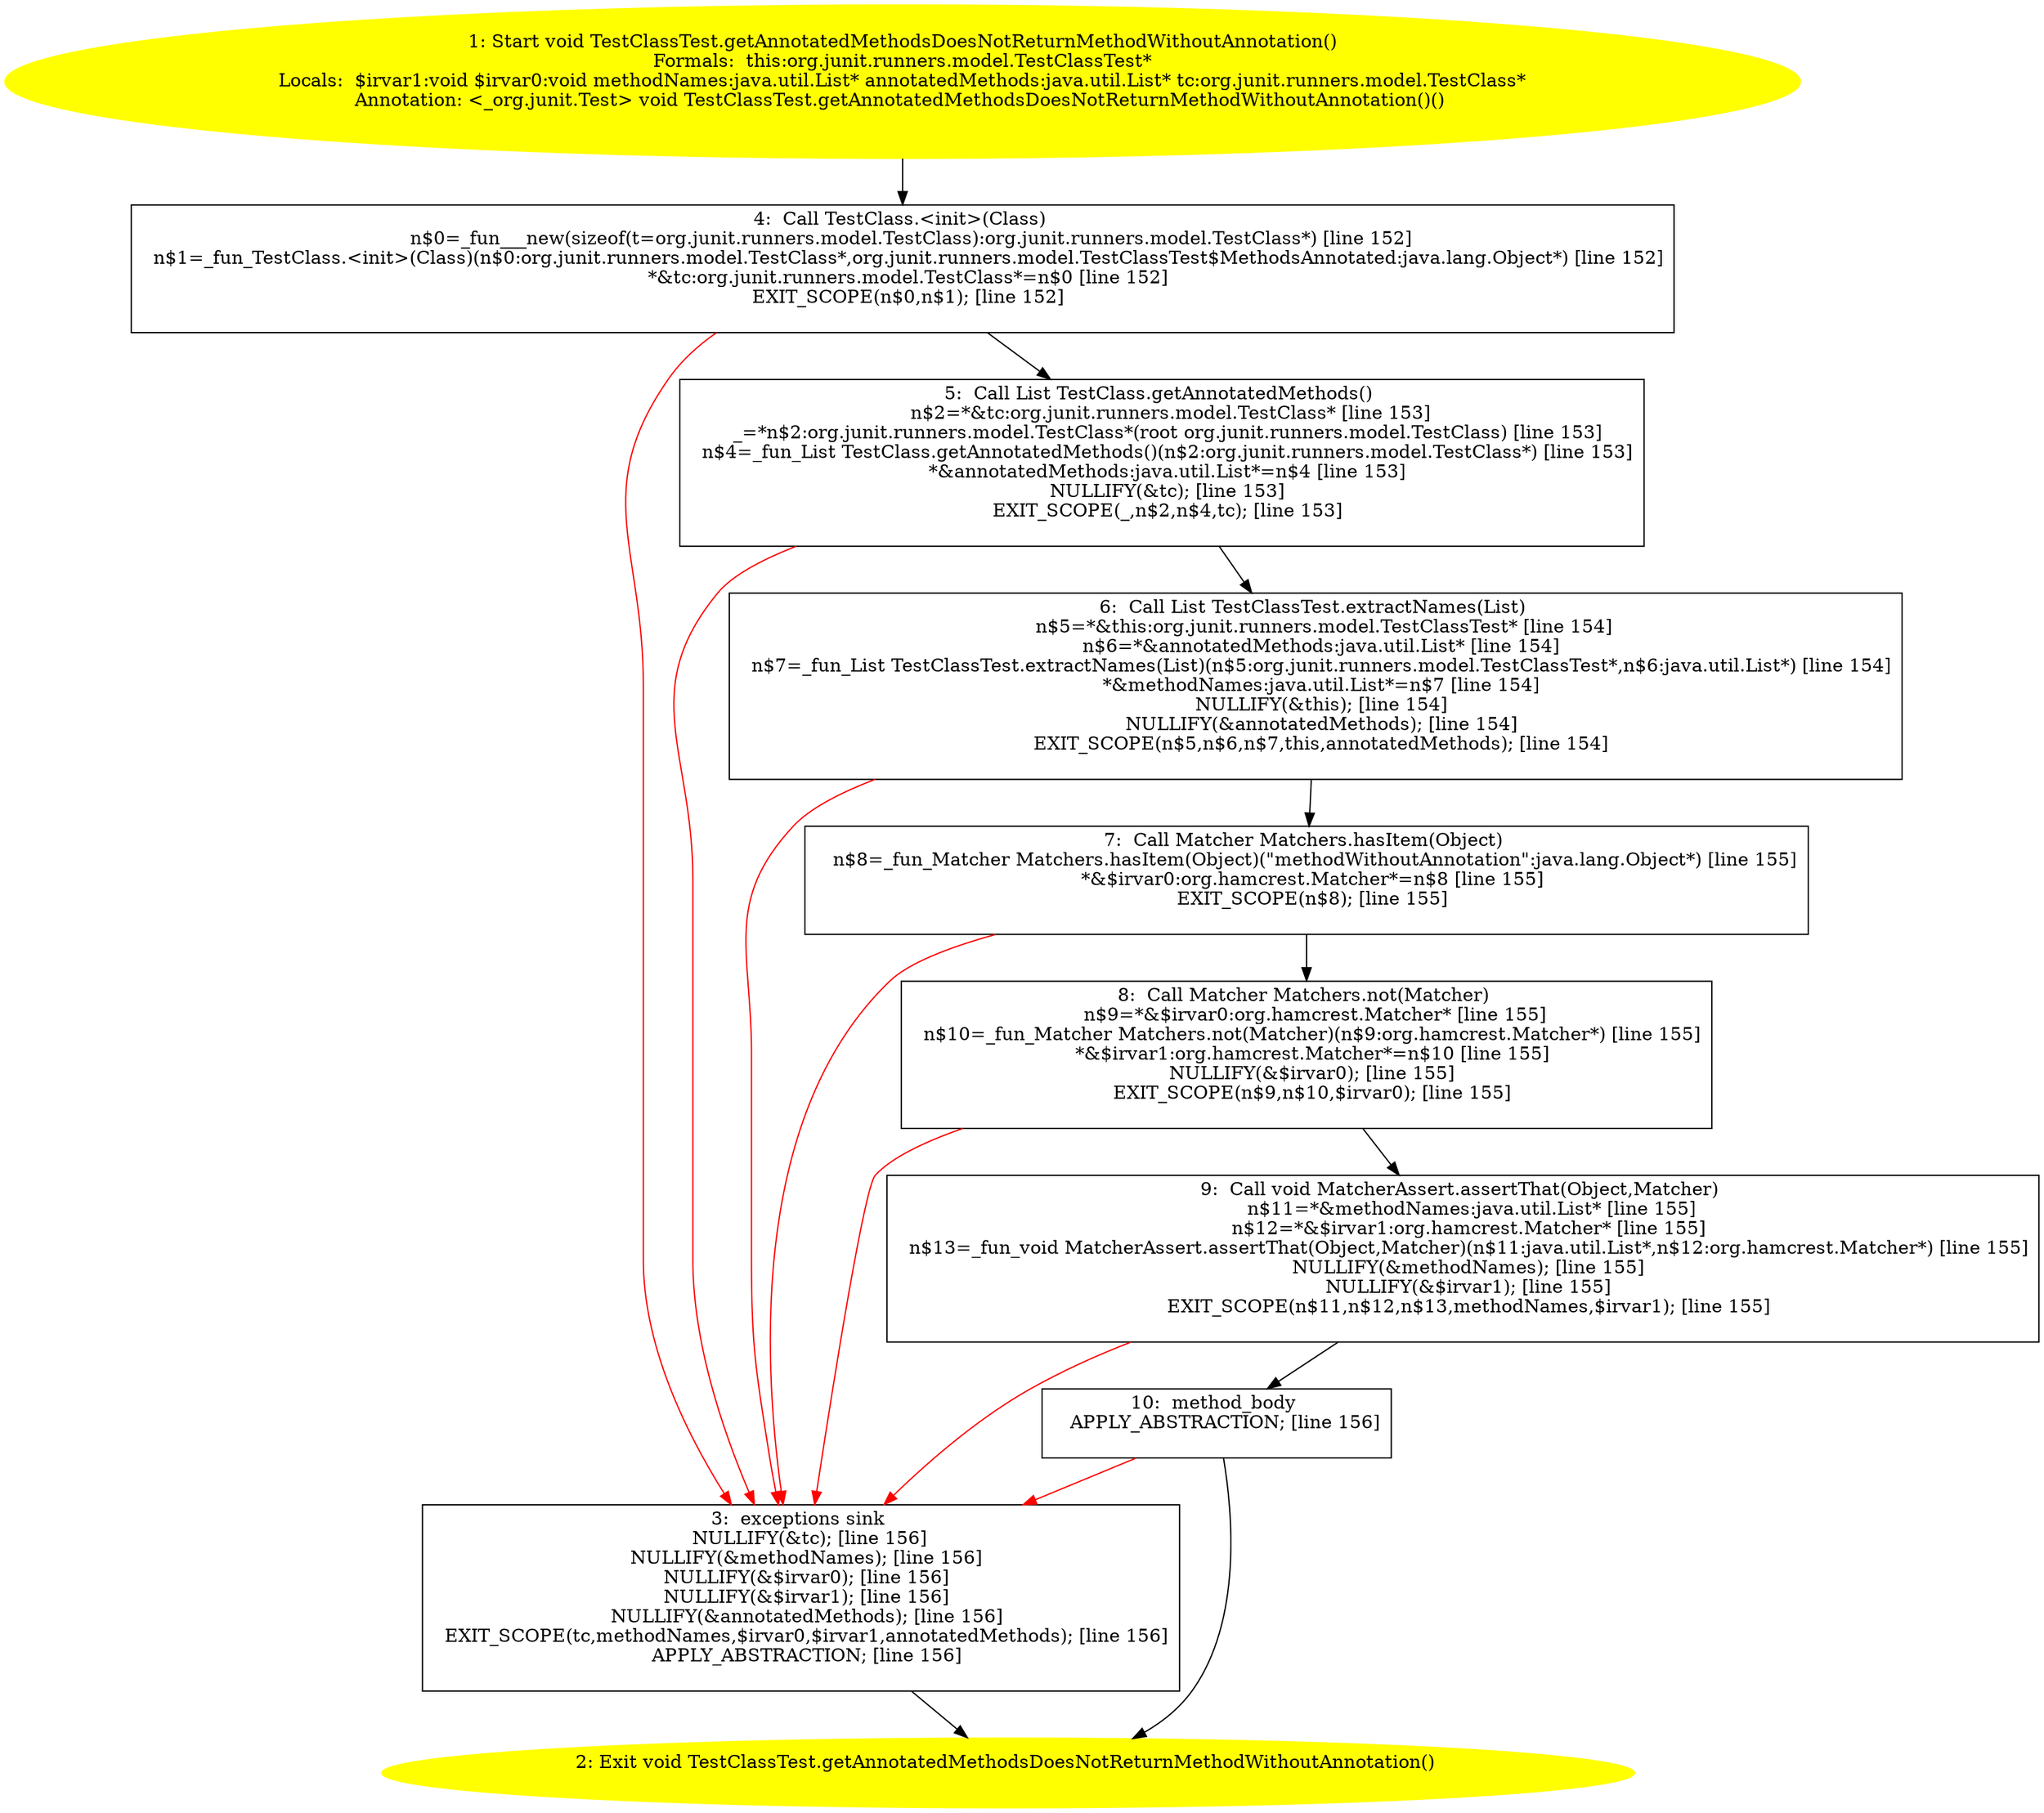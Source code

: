 /* @generated */
digraph cfg {
"org.junit.runners.model.TestClassTest.getAnnotatedMethodsDoesNotReturnMethodWithoutAnnotation():void.db82714fdfcfe67611035e45f66ce322_1" [label="1: Start void TestClassTest.getAnnotatedMethodsDoesNotReturnMethodWithoutAnnotation()\nFormals:  this:org.junit.runners.model.TestClassTest*\nLocals:  $irvar1:void $irvar0:void methodNames:java.util.List* annotatedMethods:java.util.List* tc:org.junit.runners.model.TestClass*\nAnnotation: <_org.junit.Test> void TestClassTest.getAnnotatedMethodsDoesNotReturnMethodWithoutAnnotation()() \n  " color=yellow style=filled]
	

	 "org.junit.runners.model.TestClassTest.getAnnotatedMethodsDoesNotReturnMethodWithoutAnnotation():void.db82714fdfcfe67611035e45f66ce322_1" -> "org.junit.runners.model.TestClassTest.getAnnotatedMethodsDoesNotReturnMethodWithoutAnnotation():void.db82714fdfcfe67611035e45f66ce322_4" ;
"org.junit.runners.model.TestClassTest.getAnnotatedMethodsDoesNotReturnMethodWithoutAnnotation():void.db82714fdfcfe67611035e45f66ce322_2" [label="2: Exit void TestClassTest.getAnnotatedMethodsDoesNotReturnMethodWithoutAnnotation() \n  " color=yellow style=filled]
	

"org.junit.runners.model.TestClassTest.getAnnotatedMethodsDoesNotReturnMethodWithoutAnnotation():void.db82714fdfcfe67611035e45f66ce322_3" [label="3:  exceptions sink \n   NULLIFY(&tc); [line 156]\n  NULLIFY(&methodNames); [line 156]\n  NULLIFY(&$irvar0); [line 156]\n  NULLIFY(&$irvar1); [line 156]\n  NULLIFY(&annotatedMethods); [line 156]\n  EXIT_SCOPE(tc,methodNames,$irvar0,$irvar1,annotatedMethods); [line 156]\n  APPLY_ABSTRACTION; [line 156]\n " shape="box"]
	

	 "org.junit.runners.model.TestClassTest.getAnnotatedMethodsDoesNotReturnMethodWithoutAnnotation():void.db82714fdfcfe67611035e45f66ce322_3" -> "org.junit.runners.model.TestClassTest.getAnnotatedMethodsDoesNotReturnMethodWithoutAnnotation():void.db82714fdfcfe67611035e45f66ce322_2" ;
"org.junit.runners.model.TestClassTest.getAnnotatedMethodsDoesNotReturnMethodWithoutAnnotation():void.db82714fdfcfe67611035e45f66ce322_4" [label="4:  Call TestClass.<init>(Class) \n   n$0=_fun___new(sizeof(t=org.junit.runners.model.TestClass):org.junit.runners.model.TestClass*) [line 152]\n  n$1=_fun_TestClass.<init>(Class)(n$0:org.junit.runners.model.TestClass*,org.junit.runners.model.TestClassTest$MethodsAnnotated:java.lang.Object*) [line 152]\n  *&tc:org.junit.runners.model.TestClass*=n$0 [line 152]\n  EXIT_SCOPE(n$0,n$1); [line 152]\n " shape="box"]
	

	 "org.junit.runners.model.TestClassTest.getAnnotatedMethodsDoesNotReturnMethodWithoutAnnotation():void.db82714fdfcfe67611035e45f66ce322_4" -> "org.junit.runners.model.TestClassTest.getAnnotatedMethodsDoesNotReturnMethodWithoutAnnotation():void.db82714fdfcfe67611035e45f66ce322_5" ;
	 "org.junit.runners.model.TestClassTest.getAnnotatedMethodsDoesNotReturnMethodWithoutAnnotation():void.db82714fdfcfe67611035e45f66ce322_4" -> "org.junit.runners.model.TestClassTest.getAnnotatedMethodsDoesNotReturnMethodWithoutAnnotation():void.db82714fdfcfe67611035e45f66ce322_3" [color="red" ];
"org.junit.runners.model.TestClassTest.getAnnotatedMethodsDoesNotReturnMethodWithoutAnnotation():void.db82714fdfcfe67611035e45f66ce322_5" [label="5:  Call List TestClass.getAnnotatedMethods() \n   n$2=*&tc:org.junit.runners.model.TestClass* [line 153]\n  _=*n$2:org.junit.runners.model.TestClass*(root org.junit.runners.model.TestClass) [line 153]\n  n$4=_fun_List TestClass.getAnnotatedMethods()(n$2:org.junit.runners.model.TestClass*) [line 153]\n  *&annotatedMethods:java.util.List*=n$4 [line 153]\n  NULLIFY(&tc); [line 153]\n  EXIT_SCOPE(_,n$2,n$4,tc); [line 153]\n " shape="box"]
	

	 "org.junit.runners.model.TestClassTest.getAnnotatedMethodsDoesNotReturnMethodWithoutAnnotation():void.db82714fdfcfe67611035e45f66ce322_5" -> "org.junit.runners.model.TestClassTest.getAnnotatedMethodsDoesNotReturnMethodWithoutAnnotation():void.db82714fdfcfe67611035e45f66ce322_6" ;
	 "org.junit.runners.model.TestClassTest.getAnnotatedMethodsDoesNotReturnMethodWithoutAnnotation():void.db82714fdfcfe67611035e45f66ce322_5" -> "org.junit.runners.model.TestClassTest.getAnnotatedMethodsDoesNotReturnMethodWithoutAnnotation():void.db82714fdfcfe67611035e45f66ce322_3" [color="red" ];
"org.junit.runners.model.TestClassTest.getAnnotatedMethodsDoesNotReturnMethodWithoutAnnotation():void.db82714fdfcfe67611035e45f66ce322_6" [label="6:  Call List TestClassTest.extractNames(List) \n   n$5=*&this:org.junit.runners.model.TestClassTest* [line 154]\n  n$6=*&annotatedMethods:java.util.List* [line 154]\n  n$7=_fun_List TestClassTest.extractNames(List)(n$5:org.junit.runners.model.TestClassTest*,n$6:java.util.List*) [line 154]\n  *&methodNames:java.util.List*=n$7 [line 154]\n  NULLIFY(&this); [line 154]\n  NULLIFY(&annotatedMethods); [line 154]\n  EXIT_SCOPE(n$5,n$6,n$7,this,annotatedMethods); [line 154]\n " shape="box"]
	

	 "org.junit.runners.model.TestClassTest.getAnnotatedMethodsDoesNotReturnMethodWithoutAnnotation():void.db82714fdfcfe67611035e45f66ce322_6" -> "org.junit.runners.model.TestClassTest.getAnnotatedMethodsDoesNotReturnMethodWithoutAnnotation():void.db82714fdfcfe67611035e45f66ce322_7" ;
	 "org.junit.runners.model.TestClassTest.getAnnotatedMethodsDoesNotReturnMethodWithoutAnnotation():void.db82714fdfcfe67611035e45f66ce322_6" -> "org.junit.runners.model.TestClassTest.getAnnotatedMethodsDoesNotReturnMethodWithoutAnnotation():void.db82714fdfcfe67611035e45f66ce322_3" [color="red" ];
"org.junit.runners.model.TestClassTest.getAnnotatedMethodsDoesNotReturnMethodWithoutAnnotation():void.db82714fdfcfe67611035e45f66ce322_7" [label="7:  Call Matcher Matchers.hasItem(Object) \n   n$8=_fun_Matcher Matchers.hasItem(Object)(\"methodWithoutAnnotation\":java.lang.Object*) [line 155]\n  *&$irvar0:org.hamcrest.Matcher*=n$8 [line 155]\n  EXIT_SCOPE(n$8); [line 155]\n " shape="box"]
	

	 "org.junit.runners.model.TestClassTest.getAnnotatedMethodsDoesNotReturnMethodWithoutAnnotation():void.db82714fdfcfe67611035e45f66ce322_7" -> "org.junit.runners.model.TestClassTest.getAnnotatedMethodsDoesNotReturnMethodWithoutAnnotation():void.db82714fdfcfe67611035e45f66ce322_8" ;
	 "org.junit.runners.model.TestClassTest.getAnnotatedMethodsDoesNotReturnMethodWithoutAnnotation():void.db82714fdfcfe67611035e45f66ce322_7" -> "org.junit.runners.model.TestClassTest.getAnnotatedMethodsDoesNotReturnMethodWithoutAnnotation():void.db82714fdfcfe67611035e45f66ce322_3" [color="red" ];
"org.junit.runners.model.TestClassTest.getAnnotatedMethodsDoesNotReturnMethodWithoutAnnotation():void.db82714fdfcfe67611035e45f66ce322_8" [label="8:  Call Matcher Matchers.not(Matcher) \n   n$9=*&$irvar0:org.hamcrest.Matcher* [line 155]\n  n$10=_fun_Matcher Matchers.not(Matcher)(n$9:org.hamcrest.Matcher*) [line 155]\n  *&$irvar1:org.hamcrest.Matcher*=n$10 [line 155]\n  NULLIFY(&$irvar0); [line 155]\n  EXIT_SCOPE(n$9,n$10,$irvar0); [line 155]\n " shape="box"]
	

	 "org.junit.runners.model.TestClassTest.getAnnotatedMethodsDoesNotReturnMethodWithoutAnnotation():void.db82714fdfcfe67611035e45f66ce322_8" -> "org.junit.runners.model.TestClassTest.getAnnotatedMethodsDoesNotReturnMethodWithoutAnnotation():void.db82714fdfcfe67611035e45f66ce322_9" ;
	 "org.junit.runners.model.TestClassTest.getAnnotatedMethodsDoesNotReturnMethodWithoutAnnotation():void.db82714fdfcfe67611035e45f66ce322_8" -> "org.junit.runners.model.TestClassTest.getAnnotatedMethodsDoesNotReturnMethodWithoutAnnotation():void.db82714fdfcfe67611035e45f66ce322_3" [color="red" ];
"org.junit.runners.model.TestClassTest.getAnnotatedMethodsDoesNotReturnMethodWithoutAnnotation():void.db82714fdfcfe67611035e45f66ce322_9" [label="9:  Call void MatcherAssert.assertThat(Object,Matcher) \n   n$11=*&methodNames:java.util.List* [line 155]\n  n$12=*&$irvar1:org.hamcrest.Matcher* [line 155]\n  n$13=_fun_void MatcherAssert.assertThat(Object,Matcher)(n$11:java.util.List*,n$12:org.hamcrest.Matcher*) [line 155]\n  NULLIFY(&methodNames); [line 155]\n  NULLIFY(&$irvar1); [line 155]\n  EXIT_SCOPE(n$11,n$12,n$13,methodNames,$irvar1); [line 155]\n " shape="box"]
	

	 "org.junit.runners.model.TestClassTest.getAnnotatedMethodsDoesNotReturnMethodWithoutAnnotation():void.db82714fdfcfe67611035e45f66ce322_9" -> "org.junit.runners.model.TestClassTest.getAnnotatedMethodsDoesNotReturnMethodWithoutAnnotation():void.db82714fdfcfe67611035e45f66ce322_10" ;
	 "org.junit.runners.model.TestClassTest.getAnnotatedMethodsDoesNotReturnMethodWithoutAnnotation():void.db82714fdfcfe67611035e45f66ce322_9" -> "org.junit.runners.model.TestClassTest.getAnnotatedMethodsDoesNotReturnMethodWithoutAnnotation():void.db82714fdfcfe67611035e45f66ce322_3" [color="red" ];
"org.junit.runners.model.TestClassTest.getAnnotatedMethodsDoesNotReturnMethodWithoutAnnotation():void.db82714fdfcfe67611035e45f66ce322_10" [label="10:  method_body \n   APPLY_ABSTRACTION; [line 156]\n " shape="box"]
	

	 "org.junit.runners.model.TestClassTest.getAnnotatedMethodsDoesNotReturnMethodWithoutAnnotation():void.db82714fdfcfe67611035e45f66ce322_10" -> "org.junit.runners.model.TestClassTest.getAnnotatedMethodsDoesNotReturnMethodWithoutAnnotation():void.db82714fdfcfe67611035e45f66ce322_2" ;
	 "org.junit.runners.model.TestClassTest.getAnnotatedMethodsDoesNotReturnMethodWithoutAnnotation():void.db82714fdfcfe67611035e45f66ce322_10" -> "org.junit.runners.model.TestClassTest.getAnnotatedMethodsDoesNotReturnMethodWithoutAnnotation():void.db82714fdfcfe67611035e45f66ce322_3" [color="red" ];
}
